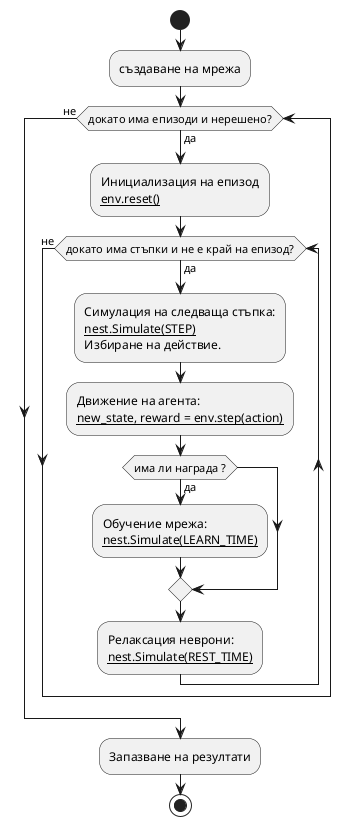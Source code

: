@startuml

start
:създаване на мрежа;
while (докато има епизоди и нерешено?) is (да)
    :Инициализация на епизод
    __env.reset()__;

    while (докато има стъпки и не е край на епизод?) is (да)
      :Симулация на следваща стъпка:
      __nest.Simulate(STEP)__
      Избиране на действие.;
      :Движение на агента:
      __new_state, reward = env.step(action)__;
      if (има ли награда ?) then (да)
        :Обучение мрежа:
        __nest.Simulate(LEARN_TIME)__;
      endif
      :Релаксация неврони:
      __nest.Simulate(REST_TIME)__;
    endwhile (не)
endwhile (не)

:Запазване на резултати;

stop

@enduml
